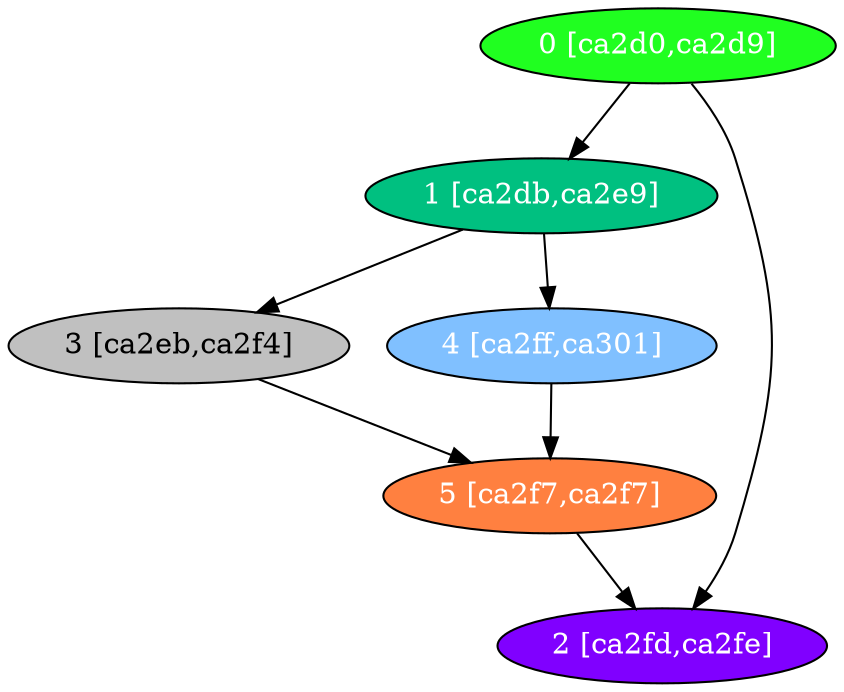 diGraph libnss3{
	libnss3_0  [style=filled fillcolor="#20FF20" fontcolor="#ffffff" shape=oval label="0 [ca2d0,ca2d9]"]
	libnss3_1  [style=filled fillcolor="#00C080" fontcolor="#ffffff" shape=oval label="1 [ca2db,ca2e9]"]
	libnss3_2  [style=filled fillcolor="#8000FF" fontcolor="#ffffff" shape=oval label="2 [ca2fd,ca2fe]"]
	libnss3_3  [style=filled fillcolor="#C0C0C0" fontcolor="#000000" shape=oval label="3 [ca2eb,ca2f4]"]
	libnss3_4  [style=filled fillcolor="#80C0FF" fontcolor="#ffffff" shape=oval label="4 [ca2ff,ca301]"]
	libnss3_5  [style=filled fillcolor="#FF8040" fontcolor="#ffffff" shape=oval label="5 [ca2f7,ca2f7]"]

	libnss3_0 -> libnss3_1
	libnss3_0 -> libnss3_2
	libnss3_1 -> libnss3_3
	libnss3_1 -> libnss3_4
	libnss3_3 -> libnss3_5
	libnss3_4 -> libnss3_5
	libnss3_5 -> libnss3_2
}